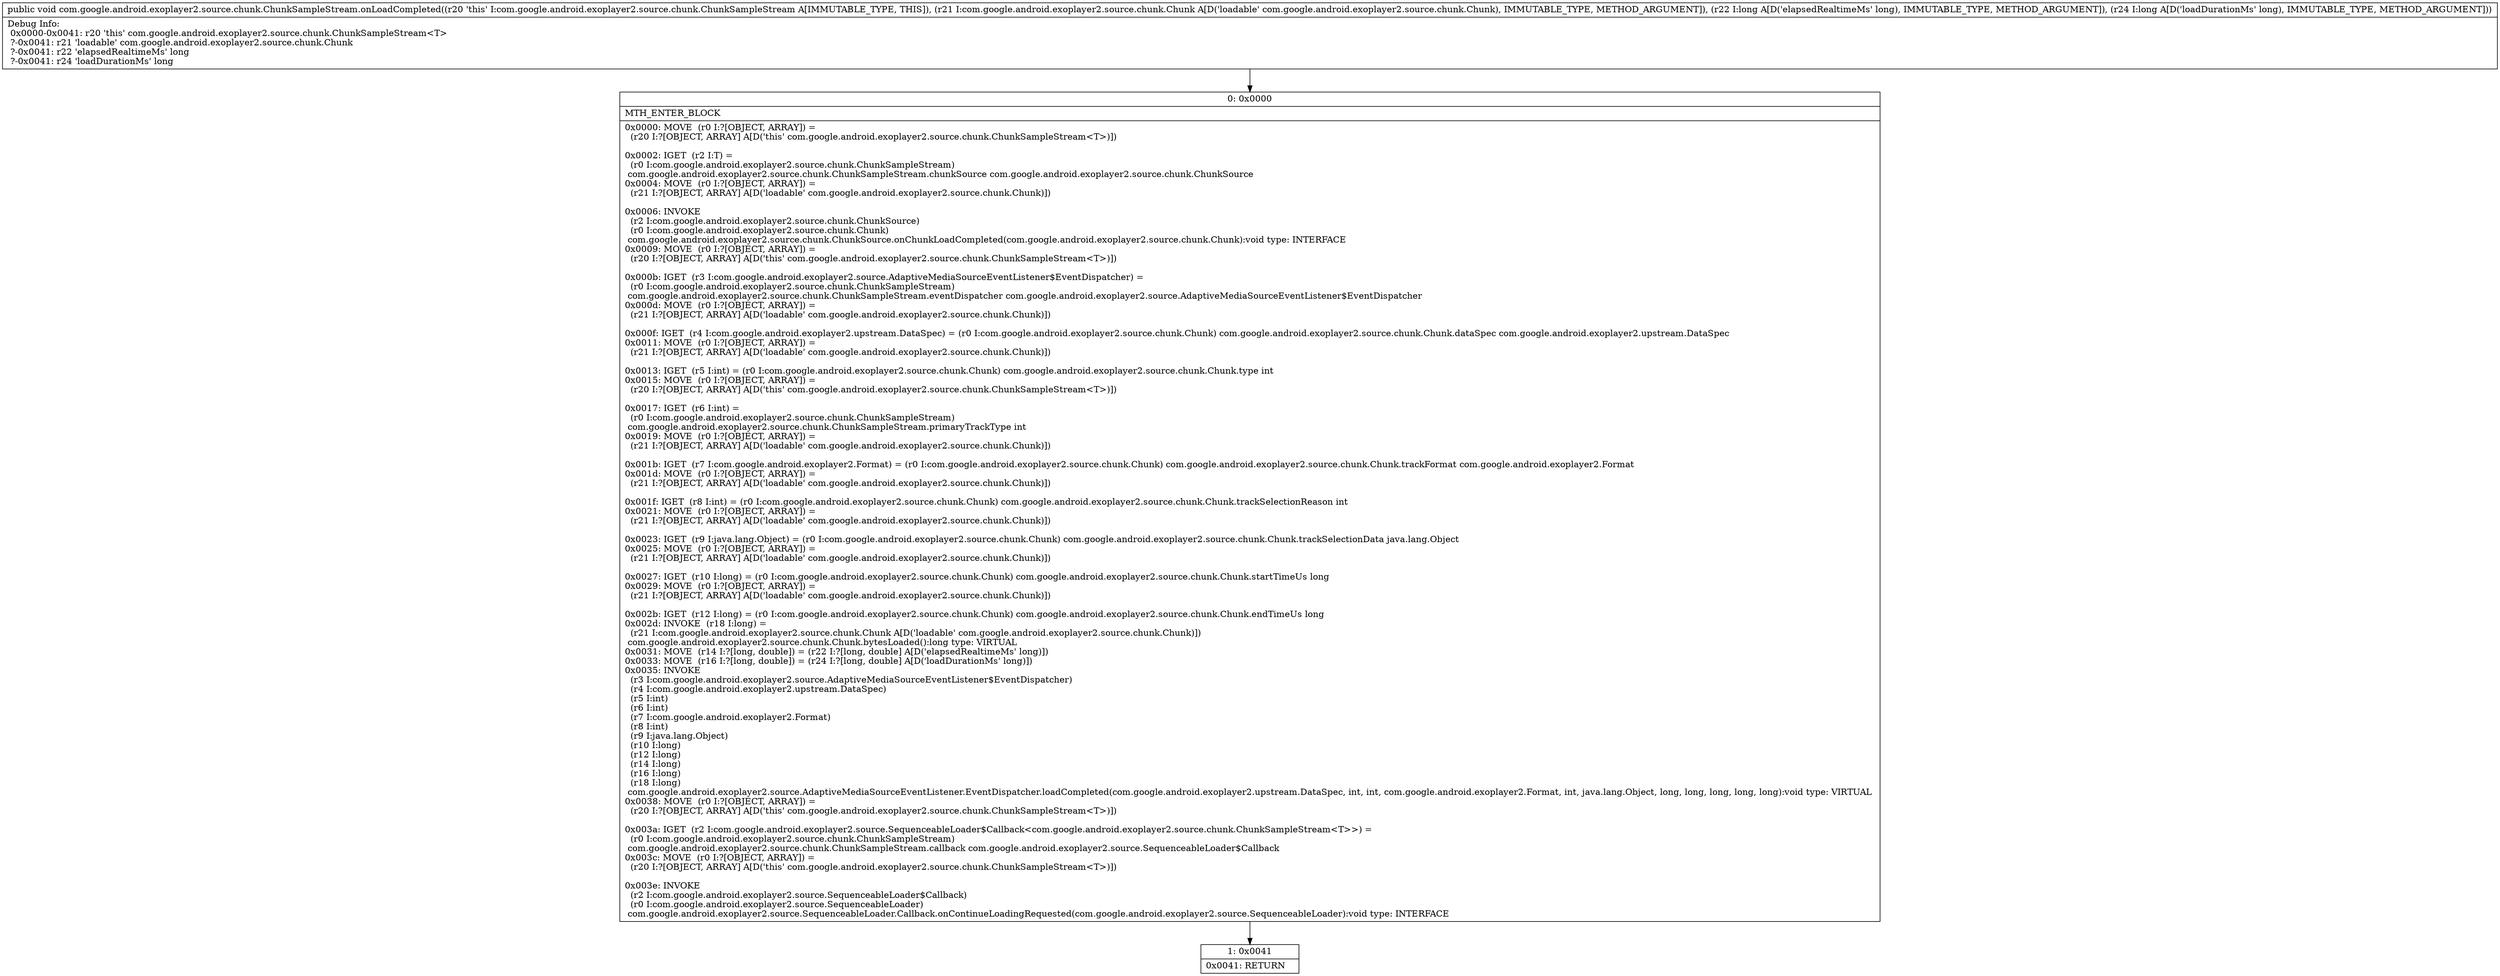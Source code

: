 digraph "CFG forcom.google.android.exoplayer2.source.chunk.ChunkSampleStream.onLoadCompleted(Lcom\/google\/android\/exoplayer2\/source\/chunk\/Chunk;JJ)V" {
Node_0 [shape=record,label="{0\:\ 0x0000|MTH_ENTER_BLOCK\l|0x0000: MOVE  (r0 I:?[OBJECT, ARRAY]) = \l  (r20 I:?[OBJECT, ARRAY] A[D('this' com.google.android.exoplayer2.source.chunk.ChunkSampleStream\<T\>)])\l \l0x0002: IGET  (r2 I:T) = \l  (r0 I:com.google.android.exoplayer2.source.chunk.ChunkSampleStream)\l com.google.android.exoplayer2.source.chunk.ChunkSampleStream.chunkSource com.google.android.exoplayer2.source.chunk.ChunkSource \l0x0004: MOVE  (r0 I:?[OBJECT, ARRAY]) = \l  (r21 I:?[OBJECT, ARRAY] A[D('loadable' com.google.android.exoplayer2.source.chunk.Chunk)])\l \l0x0006: INVOKE  \l  (r2 I:com.google.android.exoplayer2.source.chunk.ChunkSource)\l  (r0 I:com.google.android.exoplayer2.source.chunk.Chunk)\l com.google.android.exoplayer2.source.chunk.ChunkSource.onChunkLoadCompleted(com.google.android.exoplayer2.source.chunk.Chunk):void type: INTERFACE \l0x0009: MOVE  (r0 I:?[OBJECT, ARRAY]) = \l  (r20 I:?[OBJECT, ARRAY] A[D('this' com.google.android.exoplayer2.source.chunk.ChunkSampleStream\<T\>)])\l \l0x000b: IGET  (r3 I:com.google.android.exoplayer2.source.AdaptiveMediaSourceEventListener$EventDispatcher) = \l  (r0 I:com.google.android.exoplayer2.source.chunk.ChunkSampleStream)\l com.google.android.exoplayer2.source.chunk.ChunkSampleStream.eventDispatcher com.google.android.exoplayer2.source.AdaptiveMediaSourceEventListener$EventDispatcher \l0x000d: MOVE  (r0 I:?[OBJECT, ARRAY]) = \l  (r21 I:?[OBJECT, ARRAY] A[D('loadable' com.google.android.exoplayer2.source.chunk.Chunk)])\l \l0x000f: IGET  (r4 I:com.google.android.exoplayer2.upstream.DataSpec) = (r0 I:com.google.android.exoplayer2.source.chunk.Chunk) com.google.android.exoplayer2.source.chunk.Chunk.dataSpec com.google.android.exoplayer2.upstream.DataSpec \l0x0011: MOVE  (r0 I:?[OBJECT, ARRAY]) = \l  (r21 I:?[OBJECT, ARRAY] A[D('loadable' com.google.android.exoplayer2.source.chunk.Chunk)])\l \l0x0013: IGET  (r5 I:int) = (r0 I:com.google.android.exoplayer2.source.chunk.Chunk) com.google.android.exoplayer2.source.chunk.Chunk.type int \l0x0015: MOVE  (r0 I:?[OBJECT, ARRAY]) = \l  (r20 I:?[OBJECT, ARRAY] A[D('this' com.google.android.exoplayer2.source.chunk.ChunkSampleStream\<T\>)])\l \l0x0017: IGET  (r6 I:int) = \l  (r0 I:com.google.android.exoplayer2.source.chunk.ChunkSampleStream)\l com.google.android.exoplayer2.source.chunk.ChunkSampleStream.primaryTrackType int \l0x0019: MOVE  (r0 I:?[OBJECT, ARRAY]) = \l  (r21 I:?[OBJECT, ARRAY] A[D('loadable' com.google.android.exoplayer2.source.chunk.Chunk)])\l \l0x001b: IGET  (r7 I:com.google.android.exoplayer2.Format) = (r0 I:com.google.android.exoplayer2.source.chunk.Chunk) com.google.android.exoplayer2.source.chunk.Chunk.trackFormat com.google.android.exoplayer2.Format \l0x001d: MOVE  (r0 I:?[OBJECT, ARRAY]) = \l  (r21 I:?[OBJECT, ARRAY] A[D('loadable' com.google.android.exoplayer2.source.chunk.Chunk)])\l \l0x001f: IGET  (r8 I:int) = (r0 I:com.google.android.exoplayer2.source.chunk.Chunk) com.google.android.exoplayer2.source.chunk.Chunk.trackSelectionReason int \l0x0021: MOVE  (r0 I:?[OBJECT, ARRAY]) = \l  (r21 I:?[OBJECT, ARRAY] A[D('loadable' com.google.android.exoplayer2.source.chunk.Chunk)])\l \l0x0023: IGET  (r9 I:java.lang.Object) = (r0 I:com.google.android.exoplayer2.source.chunk.Chunk) com.google.android.exoplayer2.source.chunk.Chunk.trackSelectionData java.lang.Object \l0x0025: MOVE  (r0 I:?[OBJECT, ARRAY]) = \l  (r21 I:?[OBJECT, ARRAY] A[D('loadable' com.google.android.exoplayer2.source.chunk.Chunk)])\l \l0x0027: IGET  (r10 I:long) = (r0 I:com.google.android.exoplayer2.source.chunk.Chunk) com.google.android.exoplayer2.source.chunk.Chunk.startTimeUs long \l0x0029: MOVE  (r0 I:?[OBJECT, ARRAY]) = \l  (r21 I:?[OBJECT, ARRAY] A[D('loadable' com.google.android.exoplayer2.source.chunk.Chunk)])\l \l0x002b: IGET  (r12 I:long) = (r0 I:com.google.android.exoplayer2.source.chunk.Chunk) com.google.android.exoplayer2.source.chunk.Chunk.endTimeUs long \l0x002d: INVOKE  (r18 I:long) = \l  (r21 I:com.google.android.exoplayer2.source.chunk.Chunk A[D('loadable' com.google.android.exoplayer2.source.chunk.Chunk)])\l com.google.android.exoplayer2.source.chunk.Chunk.bytesLoaded():long type: VIRTUAL \l0x0031: MOVE  (r14 I:?[long, double]) = (r22 I:?[long, double] A[D('elapsedRealtimeMs' long)]) \l0x0033: MOVE  (r16 I:?[long, double]) = (r24 I:?[long, double] A[D('loadDurationMs' long)]) \l0x0035: INVOKE  \l  (r3 I:com.google.android.exoplayer2.source.AdaptiveMediaSourceEventListener$EventDispatcher)\l  (r4 I:com.google.android.exoplayer2.upstream.DataSpec)\l  (r5 I:int)\l  (r6 I:int)\l  (r7 I:com.google.android.exoplayer2.Format)\l  (r8 I:int)\l  (r9 I:java.lang.Object)\l  (r10 I:long)\l  (r12 I:long)\l  (r14 I:long)\l  (r16 I:long)\l  (r18 I:long)\l com.google.android.exoplayer2.source.AdaptiveMediaSourceEventListener.EventDispatcher.loadCompleted(com.google.android.exoplayer2.upstream.DataSpec, int, int, com.google.android.exoplayer2.Format, int, java.lang.Object, long, long, long, long, long):void type: VIRTUAL \l0x0038: MOVE  (r0 I:?[OBJECT, ARRAY]) = \l  (r20 I:?[OBJECT, ARRAY] A[D('this' com.google.android.exoplayer2.source.chunk.ChunkSampleStream\<T\>)])\l \l0x003a: IGET  (r2 I:com.google.android.exoplayer2.source.SequenceableLoader$Callback\<com.google.android.exoplayer2.source.chunk.ChunkSampleStream\<T\>\>) = \l  (r0 I:com.google.android.exoplayer2.source.chunk.ChunkSampleStream)\l com.google.android.exoplayer2.source.chunk.ChunkSampleStream.callback com.google.android.exoplayer2.source.SequenceableLoader$Callback \l0x003c: MOVE  (r0 I:?[OBJECT, ARRAY]) = \l  (r20 I:?[OBJECT, ARRAY] A[D('this' com.google.android.exoplayer2.source.chunk.ChunkSampleStream\<T\>)])\l \l0x003e: INVOKE  \l  (r2 I:com.google.android.exoplayer2.source.SequenceableLoader$Callback)\l  (r0 I:com.google.android.exoplayer2.source.SequenceableLoader)\l com.google.android.exoplayer2.source.SequenceableLoader.Callback.onContinueLoadingRequested(com.google.android.exoplayer2.source.SequenceableLoader):void type: INTERFACE \l}"];
Node_1 [shape=record,label="{1\:\ 0x0041|0x0041: RETURN   \l}"];
MethodNode[shape=record,label="{public void com.google.android.exoplayer2.source.chunk.ChunkSampleStream.onLoadCompleted((r20 'this' I:com.google.android.exoplayer2.source.chunk.ChunkSampleStream A[IMMUTABLE_TYPE, THIS]), (r21 I:com.google.android.exoplayer2.source.chunk.Chunk A[D('loadable' com.google.android.exoplayer2.source.chunk.Chunk), IMMUTABLE_TYPE, METHOD_ARGUMENT]), (r22 I:long A[D('elapsedRealtimeMs' long), IMMUTABLE_TYPE, METHOD_ARGUMENT]), (r24 I:long A[D('loadDurationMs' long), IMMUTABLE_TYPE, METHOD_ARGUMENT]))  | Debug Info:\l  0x0000\-0x0041: r20 'this' com.google.android.exoplayer2.source.chunk.ChunkSampleStream\<T\>\l  ?\-0x0041: r21 'loadable' com.google.android.exoplayer2.source.chunk.Chunk\l  ?\-0x0041: r22 'elapsedRealtimeMs' long\l  ?\-0x0041: r24 'loadDurationMs' long\l}"];
MethodNode -> Node_0;
Node_0 -> Node_1;
}

